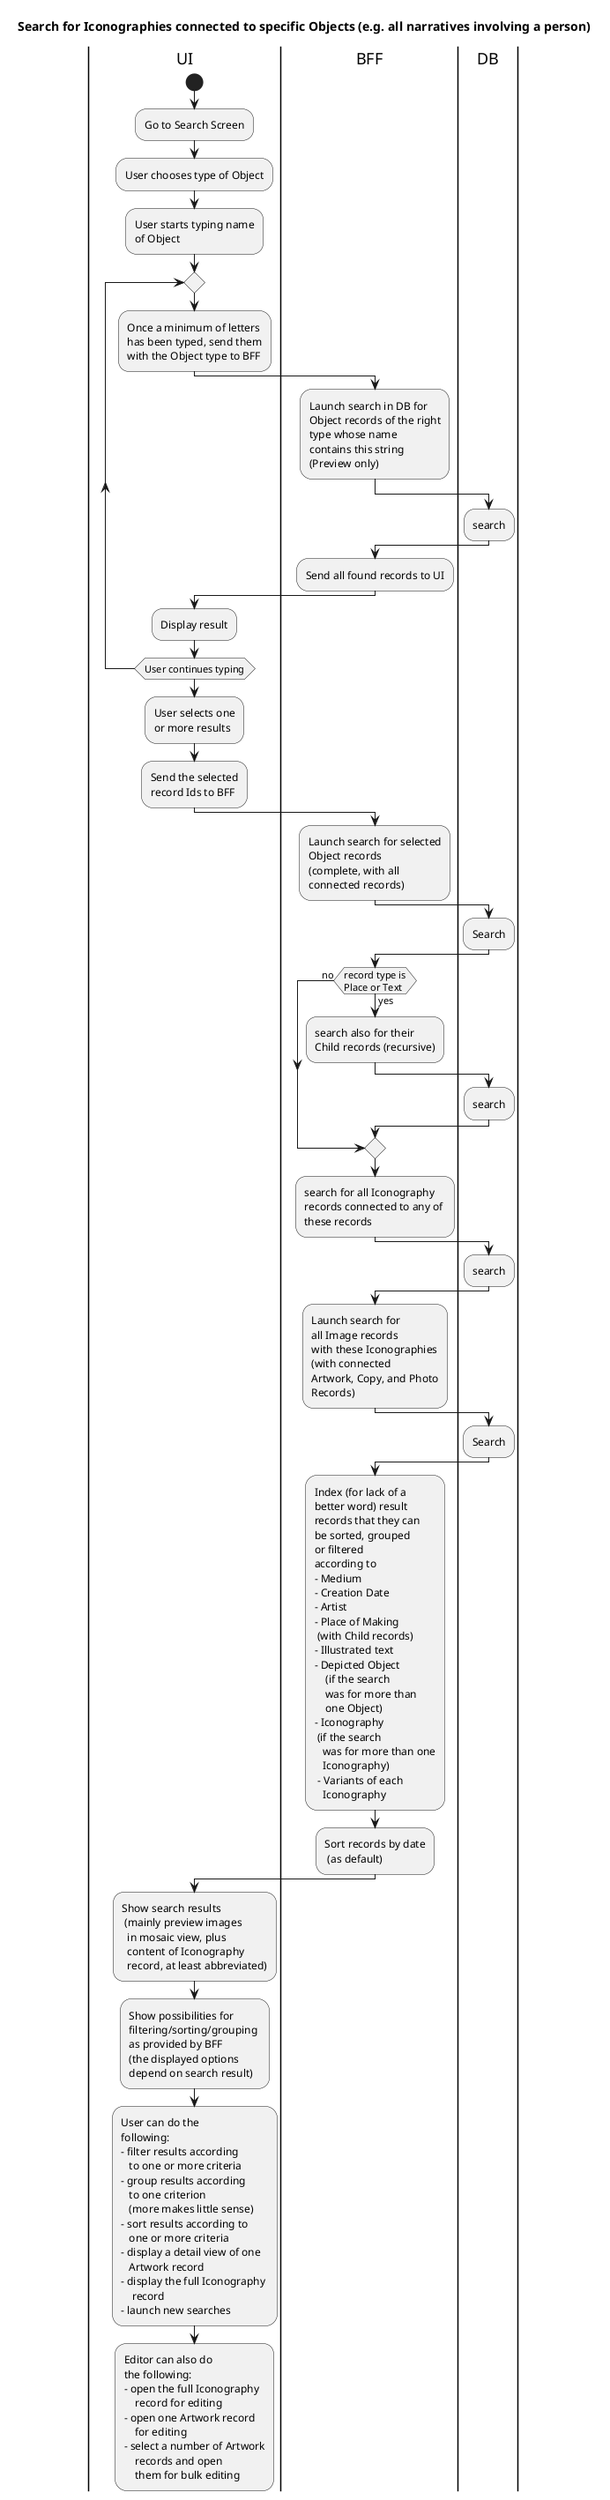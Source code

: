 @startuml
title Search for Iconographies connected to specific Objects (e.g. all narratives involving a person)
|UI|
start
:Go to Search Screen;
:User chooses type of Object;
:User starts typing name
of Object;

repeat
    :Once a minimum of letters
    has been typed, send them
    with the Object type to BFF;
    |BFF|
    :Launch search in DB for
    Object records of the right
    type whose name  
    contains this string
    (Preview only);
    |DB|
    :search;
    |BFF|   
    
    :Send all found records to UI;
    |UI|
    :Display result;
repeat while (User continues typing)
:User selects one
or more results;
:Send the selected
record Ids to BFF;
|BFF|
:Launch search for selected
Object records
(complete, with all
connected records);
|DB|
:Search;
|BFF|
if (record type is
Place or Text) then (yes)
    :search also for their
    Child records (recursive);
    |DB|
    :search;
    |BFF|
else (no)
end if 
:search for all Iconography
records connected to any of 
these records;
|DB|
:search;

|BFF|
:Launch search for 
all Image records
with these Iconographies
(with connected 
Artwork, Copy, and Photo
Records);
|DB|
:Search;
|BFF|
:Index (for lack of a 
better word) result 
records that they can 
be sorted, grouped 
or filtered
according to 
- Medium
- Creation Date 
- Artist 
- Place of Making
 (with Child records)
- Illustrated text 
- Depicted Object
    (if the search
    was for more than
    one Object)
- Iconography 
 (if the search
   was for more than one
   Iconography)
 - Variants of each
   Iconography;
:Sort records by date
 (as default);
|UI|
:Show search results
 (mainly preview images
  in mosaic view, plus 
  content of Iconography
  record, at least abbreviated);
:Show possibilities for
filtering/sorting/grouping 
as provided by BFF
(the displayed options
depend on search result);

:User can do the
following:
- filter results according
   to one or more criteria
- group results according
   to one criterion 
   (more makes little sense)
- sort results according to
   one or more criteria
- display a detail view of one
   Artwork record
- display the full Iconography 
    record
- launch new searches;

:Editor can also do
the following:
- open the full Iconography
    record for editing
- open one Artwork record 
    for editing
- select a number of Artwork
    records and open
    them for bulk editing;



@enduml
